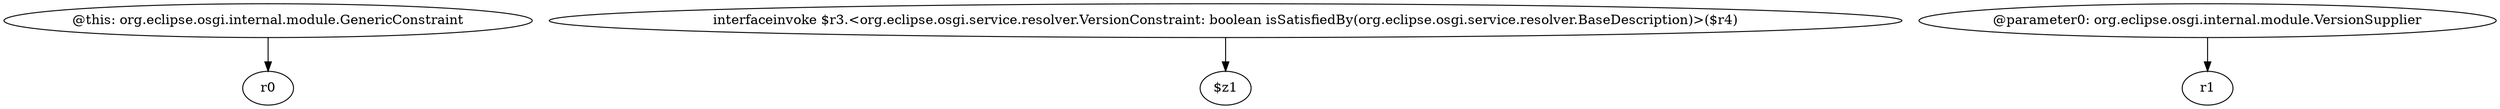 digraph g {
0[label="@this: org.eclipse.osgi.internal.module.GenericConstraint"]
1[label="r0"]
0->1[label=""]
2[label="interfaceinvoke $r3.<org.eclipse.osgi.service.resolver.VersionConstraint: boolean isSatisfiedBy(org.eclipse.osgi.service.resolver.BaseDescription)>($r4)"]
3[label="$z1"]
2->3[label=""]
4[label="@parameter0: org.eclipse.osgi.internal.module.VersionSupplier"]
5[label="r1"]
4->5[label=""]
}